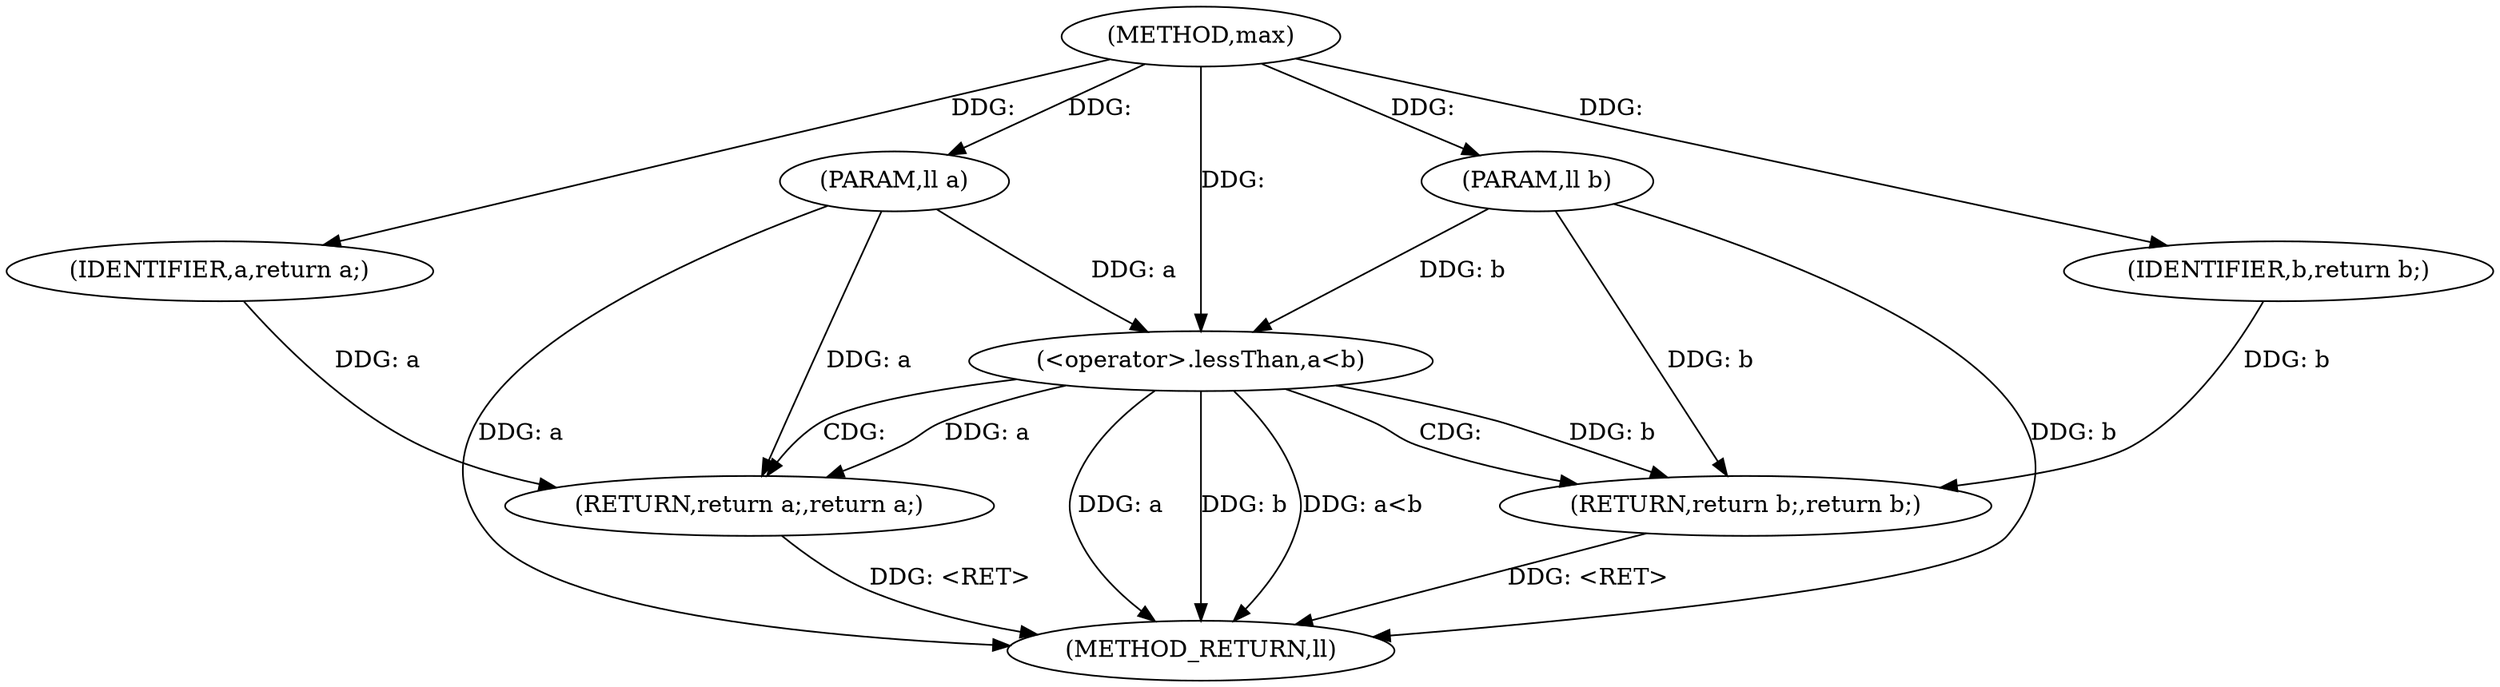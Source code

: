 digraph "max" {  
"1006355" [label = "(METHOD,max)" ]
"1006368" [label = "(METHOD_RETURN,ll)" ]
"1006356" [label = "(PARAM,ll a)" ]
"1006357" [label = "(PARAM,ll b)" ]
"1006360" [label = "(<operator>.lessThan,a<b)" ]
"1006363" [label = "(RETURN,return b;,return b;)" ]
"1006364" [label = "(IDENTIFIER,b,return b;)" ]
"1006366" [label = "(RETURN,return a;,return a;)" ]
"1006367" [label = "(IDENTIFIER,a,return a;)" ]
  "1006363" -> "1006368"  [ label = "DDG: <RET>"] 
  "1006356" -> "1006368"  [ label = "DDG: a"] 
  "1006357" -> "1006368"  [ label = "DDG: b"] 
  "1006360" -> "1006368"  [ label = "DDG: a"] 
  "1006360" -> "1006368"  [ label = "DDG: b"] 
  "1006360" -> "1006368"  [ label = "DDG: a<b"] 
  "1006366" -> "1006368"  [ label = "DDG: <RET>"] 
  "1006355" -> "1006356"  [ label = "DDG: "] 
  "1006355" -> "1006357"  [ label = "DDG: "] 
  "1006364" -> "1006363"  [ label = "DDG: b"] 
  "1006360" -> "1006363"  [ label = "DDG: b"] 
  "1006357" -> "1006363"  [ label = "DDG: b"] 
  "1006356" -> "1006360"  [ label = "DDG: a"] 
  "1006355" -> "1006360"  [ label = "DDG: "] 
  "1006357" -> "1006360"  [ label = "DDG: b"] 
  "1006355" -> "1006364"  [ label = "DDG: "] 
  "1006367" -> "1006366"  [ label = "DDG: a"] 
  "1006360" -> "1006366"  [ label = "DDG: a"] 
  "1006356" -> "1006366"  [ label = "DDG: a"] 
  "1006355" -> "1006367"  [ label = "DDG: "] 
  "1006360" -> "1006366"  [ label = "CDG: "] 
  "1006360" -> "1006363"  [ label = "CDG: "] 
}
